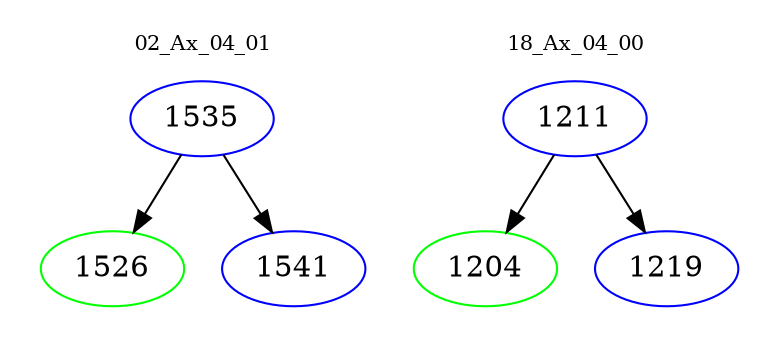 digraph{
subgraph cluster_0 {
color = white
label = "02_Ax_04_01";
fontsize=10;
T0_1535 [label="1535", color="blue"]
T0_1535 -> T0_1526 [color="black"]
T0_1526 [label="1526", color="green"]
T0_1535 -> T0_1541 [color="black"]
T0_1541 [label="1541", color="blue"]
}
subgraph cluster_1 {
color = white
label = "18_Ax_04_00";
fontsize=10;
T1_1211 [label="1211", color="blue"]
T1_1211 -> T1_1204 [color="black"]
T1_1204 [label="1204", color="green"]
T1_1211 -> T1_1219 [color="black"]
T1_1219 [label="1219", color="blue"]
}
}
